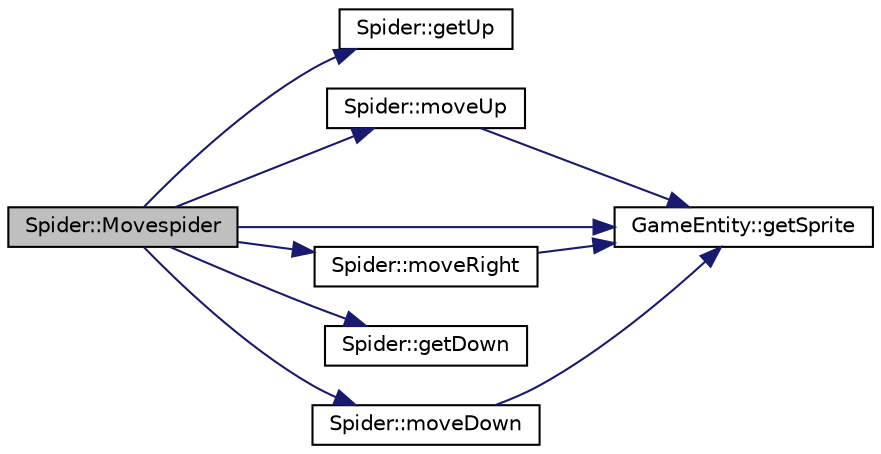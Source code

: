 digraph "Spider::Movespider"
{
  edge [fontname="Helvetica",fontsize="10",labelfontname="Helvetica",labelfontsize="10"];
  node [fontname="Helvetica",fontsize="10",shape=record];
  rankdir="LR";
  Node21 [label="Spider::Movespider",height=0.2,width=0.4,color="black", fillcolor="grey75", style="filled", fontcolor="black"];
  Node21 -> Node22 [color="midnightblue",fontsize="10",style="solid",fontname="Helvetica"];
  Node22 [label="Spider::getUp",height=0.2,width=0.4,color="black", fillcolor="white", style="filled",URL="$class_spider.html#a92f732fc137886c8d832e092f74ee8de",tooltip="Returns the boolean to decide use the Up direction. "];
  Node21 -> Node23 [color="midnightblue",fontsize="10",style="solid",fontname="Helvetica"];
  Node23 [label="Spider::moveUp",height=0.2,width=0.4,color="black", fillcolor="white", style="filled",URL="$class_spider.html#ad190bf4e0714b8b5be80f46bddda0055",tooltip="Moves the Spider up. "];
  Node23 -> Node24 [color="midnightblue",fontsize="10",style="solid",fontname="Helvetica"];
  Node24 [label="GameEntity::getSprite",height=0.2,width=0.4,color="black", fillcolor="white", style="filled",URL="$class_game_entity.html#a1c1e710a15af51c30088a499271832ed",tooltip="Returns the sprite of the game entity. "];
  Node21 -> Node24 [color="midnightblue",fontsize="10",style="solid",fontname="Helvetica"];
  Node21 -> Node25 [color="midnightblue",fontsize="10",style="solid",fontname="Helvetica"];
  Node25 [label="Spider::moveRight",height=0.2,width=0.4,color="black", fillcolor="white", style="filled",URL="$class_spider.html#a1a3783192aaf31a8026fa559a99d24e8",tooltip="Moves the Spider right. "];
  Node25 -> Node24 [color="midnightblue",fontsize="10",style="solid",fontname="Helvetica"];
  Node21 -> Node26 [color="midnightblue",fontsize="10",style="solid",fontname="Helvetica"];
  Node26 [label="Spider::getDown",height=0.2,width=0.4,color="black", fillcolor="white", style="filled",URL="$class_spider.html#a5f0c9f9560949f1a5fb6fd1e6e889bcd",tooltip="Returns the boolean to decide use the Down direction. "];
  Node21 -> Node27 [color="midnightblue",fontsize="10",style="solid",fontname="Helvetica"];
  Node27 [label="Spider::moveDown",height=0.2,width=0.4,color="black", fillcolor="white", style="filled",URL="$class_spider.html#ab00eae5030effe83d3907a7794707476",tooltip="Moves the Spider down. "];
  Node27 -> Node24 [color="midnightblue",fontsize="10",style="solid",fontname="Helvetica"];
}
